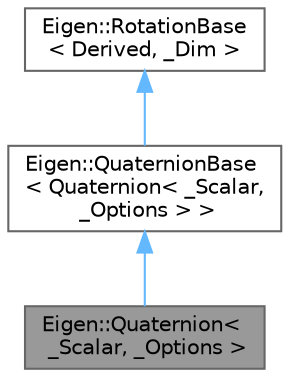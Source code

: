 digraph "Eigen::Quaternion&lt; _Scalar, _Options &gt;"
{
 // LATEX_PDF_SIZE
  bgcolor="transparent";
  edge [fontname=Helvetica,fontsize=10,labelfontname=Helvetica,labelfontsize=10];
  node [fontname=Helvetica,fontsize=10,shape=box,height=0.2,width=0.4];
  Node1 [id="Node000001",label="Eigen::Quaternion\<\l _Scalar, _Options \>",height=0.2,width=0.4,color="gray40", fillcolor="grey60", style="filled", fontcolor="black",tooltip="The quaternion class used to represent 3D orientations and rotations"];
  Node2 -> Node1 [id="edge1_Node000001_Node000002",dir="back",color="steelblue1",style="solid",tooltip=" "];
  Node2 [id="Node000002",label="Eigen::QuaternionBase\l\< Quaternion\< _Scalar,\l _Options \> \>",height=0.2,width=0.4,color="gray40", fillcolor="white", style="filled",URL="$class_eigen_1_1_quaternion_base.html",tooltip=" "];
  Node3 -> Node2 [id="edge2_Node000002_Node000003",dir="back",color="steelblue1",style="solid",tooltip=" "];
  Node3 [id="Node000003",label="Eigen::RotationBase\l\< Derived, _Dim \>",height=0.2,width=0.4,color="gray40", fillcolor="white", style="filled",URL="$class_eigen_1_1_rotation_base.html",tooltip="Common base class for compact rotation representations"];
}
